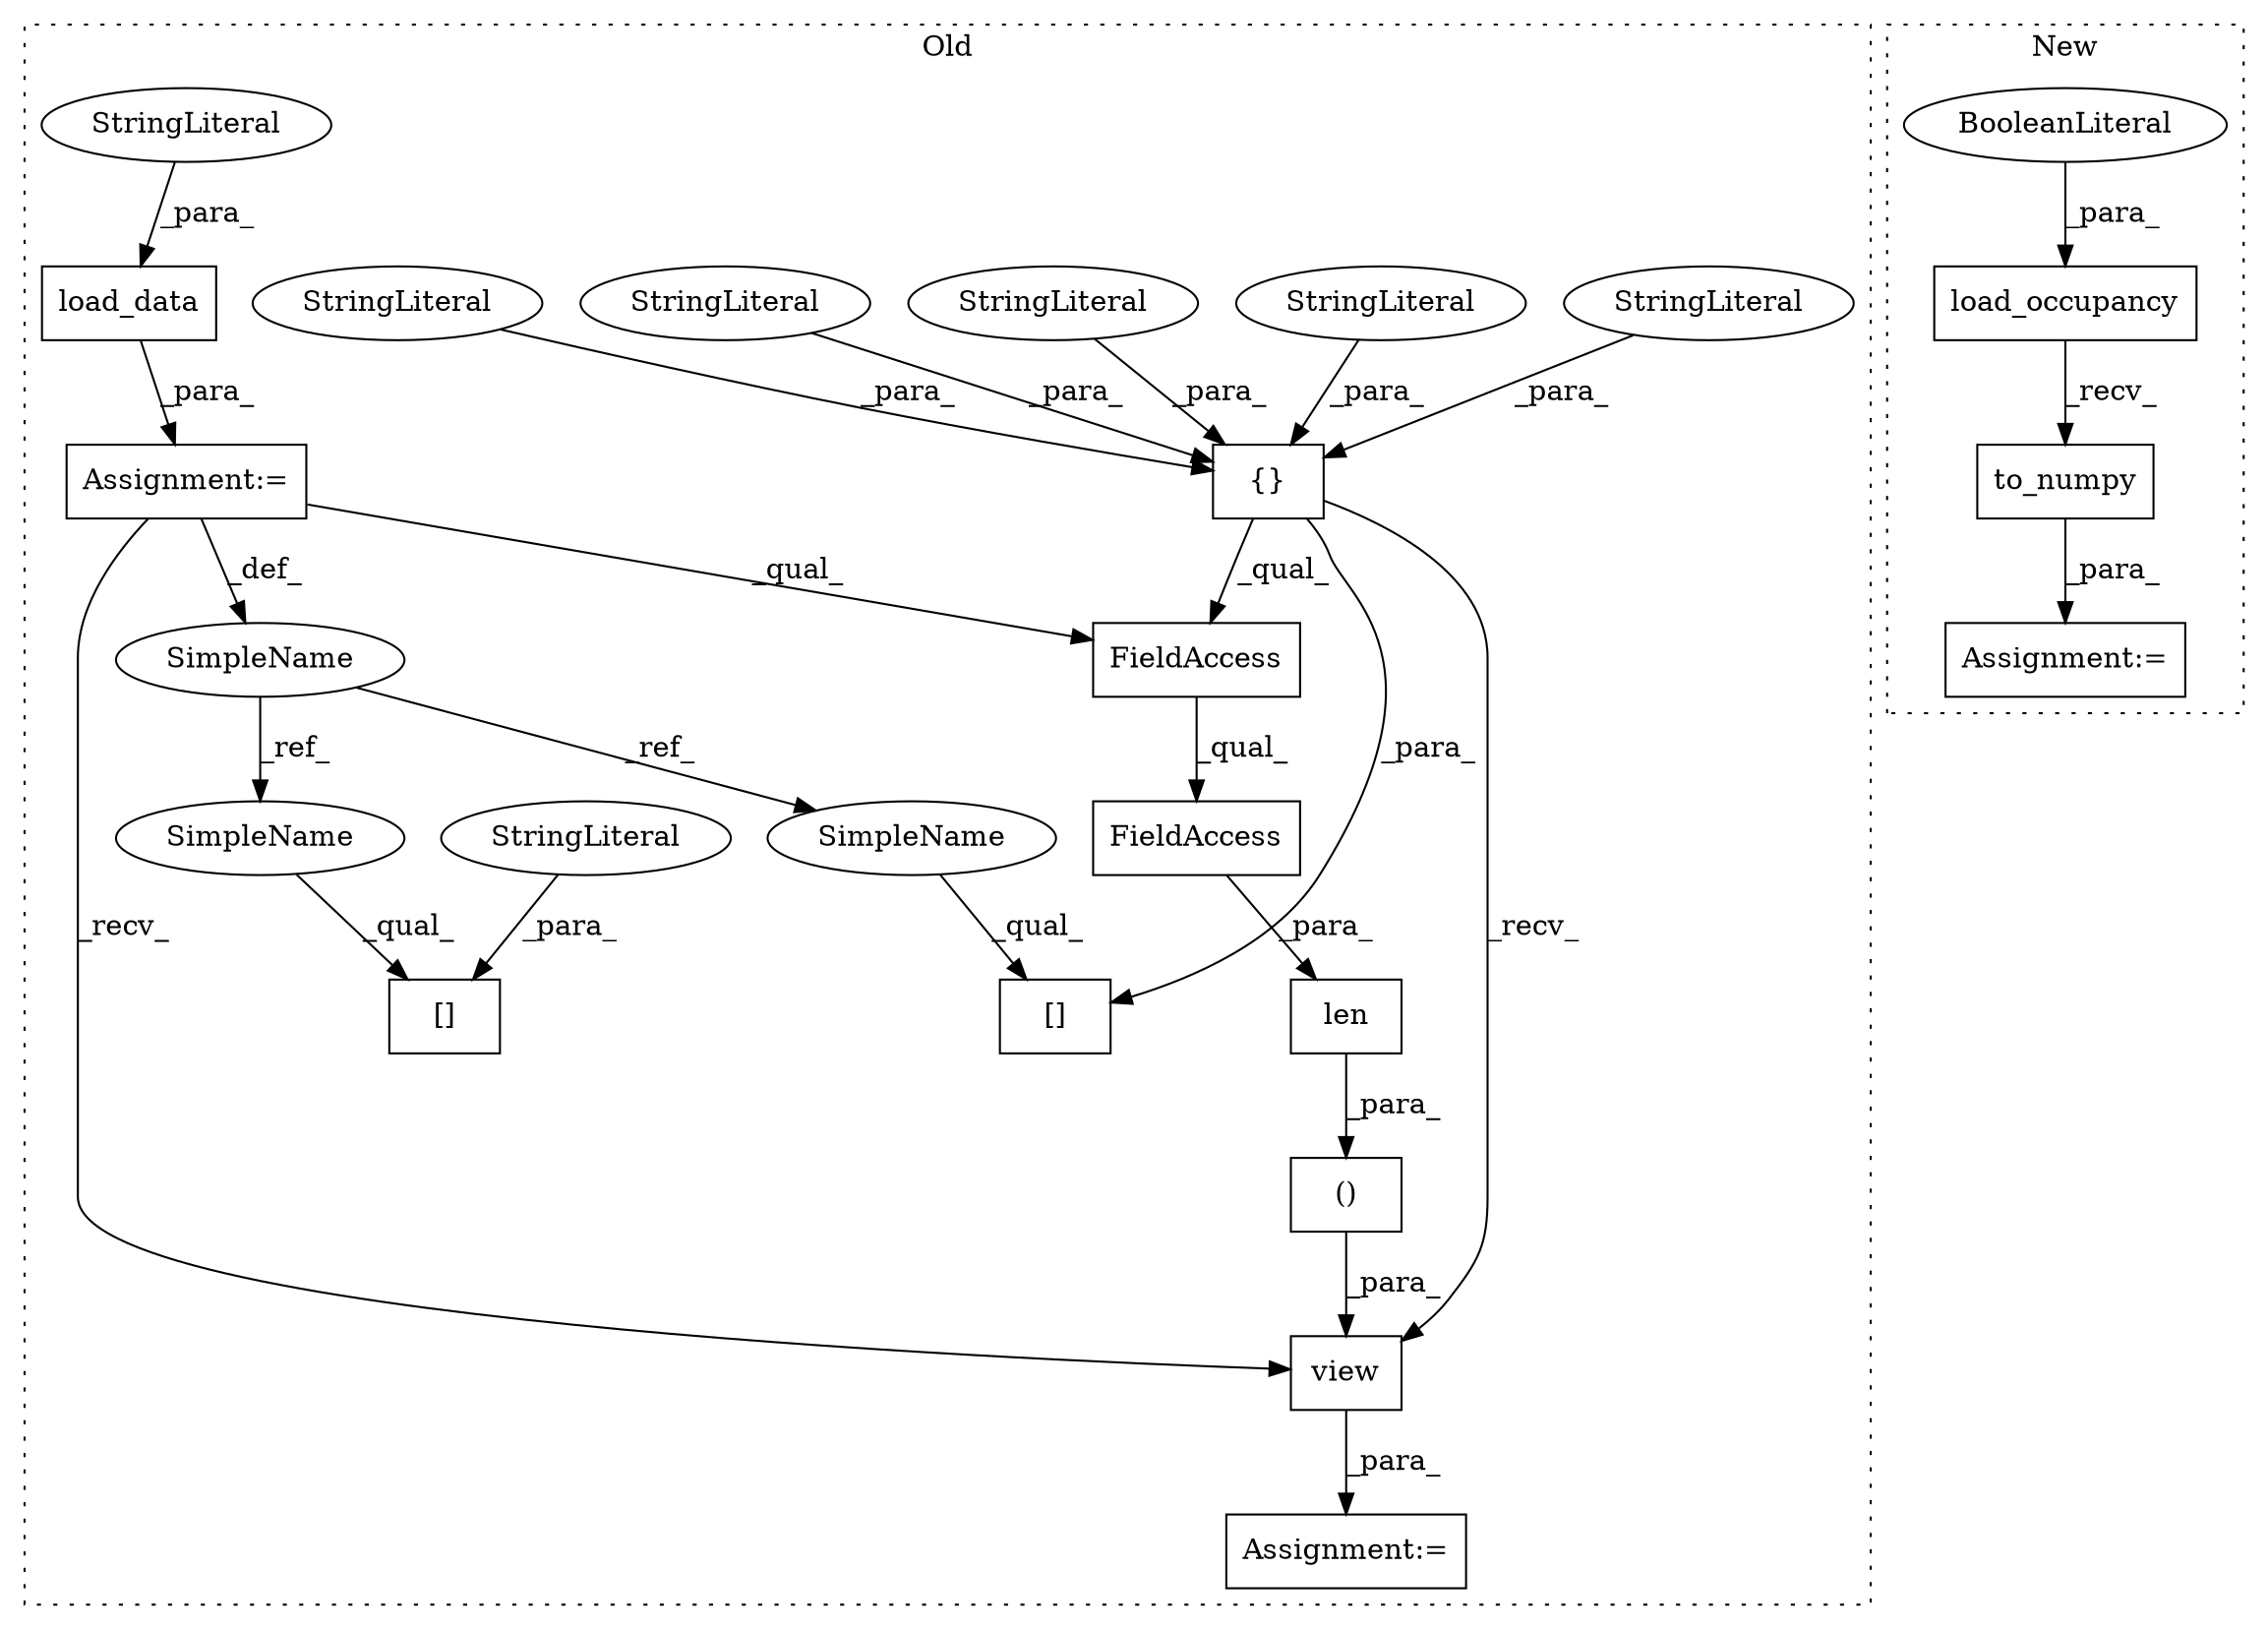 digraph G {
subgraph cluster0 {
1 [label="()" a="106" s="2879" l="36" shape="box"];
3 [label="{}" a="4" s="2765,2824" l="1,1" shape="box"];
4 [label="[]" a="2" s="2833,2851" l="10,1" shape="box"];
5 [label="view" a="32" s="2869,2915" l="10,2" shape="box"];
6 [label="len" a="32" s="2897,2914" l="4,1" shape="box"];
7 [label="FieldAccess" a="22" s="2901" l="7" shape="box"];
8 [label="FieldAccess" a="22" s="2901" l="13" shape="box"];
11 [label="StringLiteral" a="45" s="2766" l="13" shape="ellipse"];
13 [label="Assignment:=" a="7" s="2866" l="1" shape="box"];
14 [label="StringLiteral" a="45" s="2814" l="10" shape="ellipse"];
15 [label="StringLiteral" a="45" s="2808" l="5" shape="ellipse"];
16 [label="StringLiteral" a="45" s="2780" l="19" shape="ellipse"];
17 [label="StringLiteral" a="45" s="2800" l="7" shape="ellipse"];
18 [label="SimpleName" a="42" s="2701" l="9" shape="ellipse"];
19 [label="[]" a="2" s="2925,2946" l="10,1" shape="box"];
20 [label="Assignment:=" a="7" s="2710" l="1" shape="box"];
21 [label="StringLiteral" a="45" s="2935" l="11" shape="ellipse"];
22 [label="load_data" a="32" s="2716,2737" l="10,1" shape="box"];
23 [label="StringLiteral" a="45" s="2726" l="11" shape="ellipse"];
24 [label="SimpleName" a="42" s="2833" l="9" shape="ellipse"];
25 [label="SimpleName" a="42" s="2925" l="9" shape="ellipse"];
label = "Old";
style="dotted";
}
subgraph cluster1 {
2 [label="load_occupancy" a="32" s="2358,2377" l="15,1" shape="box"];
9 [label="to_numpy" a="32" s="2379" l="10" shape="box"];
10 [label="BooleanLiteral" a="9" s="2373" l="4" shape="ellipse"];
12 [label="Assignment:=" a="7" s="2356" l="2" shape="box"];
label = "New";
style="dotted";
}
1 -> 5 [label="_para_"];
2 -> 9 [label="_recv_"];
3 -> 7 [label="_qual_"];
3 -> 4 [label="_para_"];
3 -> 5 [label="_recv_"];
5 -> 13 [label="_para_"];
6 -> 1 [label="_para_"];
7 -> 8 [label="_qual_"];
8 -> 6 [label="_para_"];
9 -> 12 [label="_para_"];
10 -> 2 [label="_para_"];
11 -> 3 [label="_para_"];
14 -> 3 [label="_para_"];
15 -> 3 [label="_para_"];
16 -> 3 [label="_para_"];
17 -> 3 [label="_para_"];
18 -> 25 [label="_ref_"];
18 -> 24 [label="_ref_"];
20 -> 18 [label="_def_"];
20 -> 7 [label="_qual_"];
20 -> 5 [label="_recv_"];
21 -> 19 [label="_para_"];
22 -> 20 [label="_para_"];
23 -> 22 [label="_para_"];
24 -> 4 [label="_qual_"];
25 -> 19 [label="_qual_"];
}
